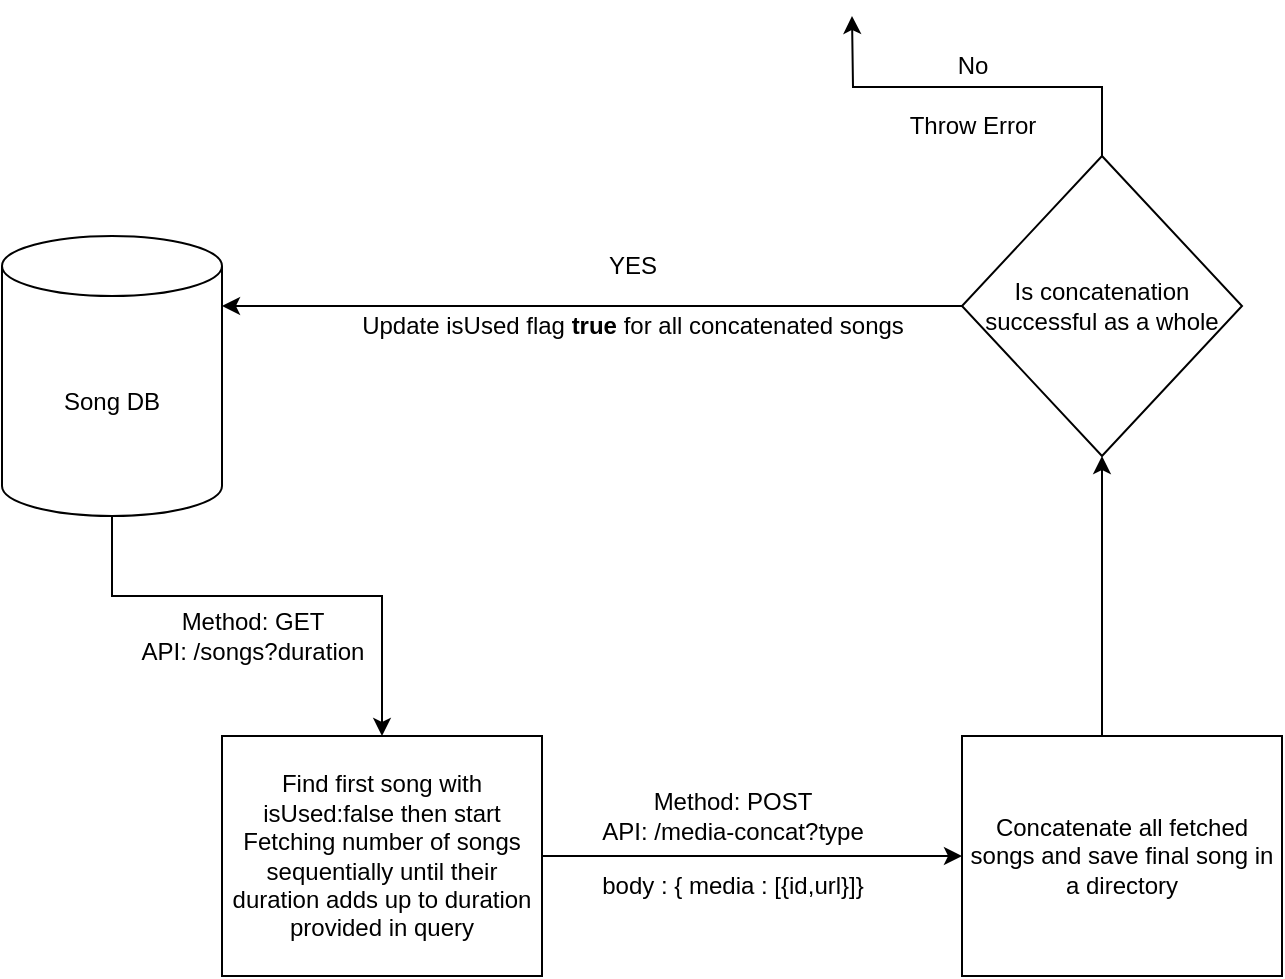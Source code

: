 <mxfile version="20.7.4"><diagram id="ciPcnVgyRB7HwFFdPtpI" name="Page-1"><mxGraphModel dx="1434" dy="800" grid="1" gridSize="10" guides="1" tooltips="1" connect="1" arrows="1" fold="1" page="1" pageScale="1" pageWidth="850" pageHeight="1100" math="0" shadow="0"><root><mxCell id="0"/><mxCell id="1" parent="0"/><mxCell id="4nVewWdCBQcVdLKoRFHQ-11" style="edgeStyle=orthogonalEdgeStyle;rounded=0;orthogonalLoop=1;jettySize=auto;html=1;exitX=1;exitY=0.5;exitDx=0;exitDy=0;entryX=0;entryY=0.5;entryDx=0;entryDy=0;" edge="1" parent="1" source="4nVewWdCBQcVdLKoRFHQ-1" target="4nVewWdCBQcVdLKoRFHQ-10"><mxGeometry relative="1" as="geometry"/></mxCell><mxCell id="4nVewWdCBQcVdLKoRFHQ-1" value="Find first song with isUsed:false then start&lt;br&gt;Fetching number of songs sequentially until their duration adds up to duration provided in query" style="rounded=0;whiteSpace=wrap;html=1;" vertex="1" parent="1"><mxGeometry x="150" y="410" width="160" height="120" as="geometry"/></mxCell><mxCell id="4nVewWdCBQcVdLKoRFHQ-8" style="edgeStyle=orthogonalEdgeStyle;rounded=0;orthogonalLoop=1;jettySize=auto;html=1;exitX=0.5;exitY=1;exitDx=0;exitDy=0;exitPerimeter=0;" edge="1" parent="1" source="4nVewWdCBQcVdLKoRFHQ-7" target="4nVewWdCBQcVdLKoRFHQ-1"><mxGeometry relative="1" as="geometry"><Array as="points"><mxPoint x="95" y="340"/><mxPoint x="230" y="340"/></Array></mxGeometry></mxCell><mxCell id="4nVewWdCBQcVdLKoRFHQ-7" value="Song DB" style="shape=cylinder3;whiteSpace=wrap;html=1;boundedLbl=1;backgroundOutline=1;size=15;" vertex="1" parent="1"><mxGeometry x="40" y="160" width="110" height="140" as="geometry"/></mxCell><mxCell id="4nVewWdCBQcVdLKoRFHQ-9" value="&lt;span style=&quot;&quot;&gt;Method: GET&lt;br&gt;API: /songs?duration&lt;br&gt;&lt;/span&gt;" style="text;html=1;align=center;verticalAlign=middle;resizable=0;points=[];autosize=1;strokeColor=none;fillColor=none;" vertex="1" parent="1"><mxGeometry x="100" y="340" width="130" height="40" as="geometry"/></mxCell><mxCell id="4nVewWdCBQcVdLKoRFHQ-15" style="edgeStyle=orthogonalEdgeStyle;rounded=0;orthogonalLoop=1;jettySize=auto;html=1;exitX=0.5;exitY=0;exitDx=0;exitDy=0;entryX=0.5;entryY=1;entryDx=0;entryDy=0;" edge="1" parent="1" source="4nVewWdCBQcVdLKoRFHQ-10" target="4nVewWdCBQcVdLKoRFHQ-14"><mxGeometry relative="1" as="geometry"><Array as="points"><mxPoint x="590" y="410"/></Array></mxGeometry></mxCell><mxCell id="4nVewWdCBQcVdLKoRFHQ-10" value="Concatenate all fetched songs and save final song in a directory" style="rounded=0;whiteSpace=wrap;html=1;" vertex="1" parent="1"><mxGeometry x="520" y="410" width="160" height="120" as="geometry"/></mxCell><mxCell id="4nVewWdCBQcVdLKoRFHQ-12" value="&lt;span style=&quot;&quot;&gt;Method: POST&lt;br&gt;API: /media-concat?type&lt;br&gt;&lt;/span&gt;" style="text;html=1;align=center;verticalAlign=middle;resizable=0;points=[];autosize=1;strokeColor=none;fillColor=none;" vertex="1" parent="1"><mxGeometry x="330" y="430" width="150" height="40" as="geometry"/></mxCell><mxCell id="4nVewWdCBQcVdLKoRFHQ-17" style="edgeStyle=orthogonalEdgeStyle;rounded=0;orthogonalLoop=1;jettySize=auto;html=1;entryX=1;entryY=0.25;entryDx=0;entryDy=0;entryPerimeter=0;" edge="1" parent="1" source="4nVewWdCBQcVdLKoRFHQ-14" target="4nVewWdCBQcVdLKoRFHQ-7"><mxGeometry relative="1" as="geometry"/></mxCell><mxCell id="4nVewWdCBQcVdLKoRFHQ-23" style="edgeStyle=orthogonalEdgeStyle;rounded=0;orthogonalLoop=1;jettySize=auto;html=1;exitX=0.5;exitY=0;exitDx=0;exitDy=0;" edge="1" parent="1" source="4nVewWdCBQcVdLKoRFHQ-14"><mxGeometry relative="1" as="geometry"><mxPoint x="465" y="50" as="targetPoint"/><mxPoint x="570" y="117.5" as="sourcePoint"/></mxGeometry></mxCell><mxCell id="4nVewWdCBQcVdLKoRFHQ-14" value="Is concatenation successful as a whole" style="rhombus;whiteSpace=wrap;html=1;" vertex="1" parent="1"><mxGeometry x="520" y="120" width="140" height="150" as="geometry"/></mxCell><mxCell id="4nVewWdCBQcVdLKoRFHQ-18" value="body : { media : [{id,url}]}" style="text;html=1;align=center;verticalAlign=middle;resizable=0;points=[];autosize=1;strokeColor=none;fillColor=none;" vertex="1" parent="1"><mxGeometry x="330" y="470" width="150" height="30" as="geometry"/></mxCell><mxCell id="4nVewWdCBQcVdLKoRFHQ-19" value="YES" style="text;html=1;align=center;verticalAlign=middle;resizable=0;points=[];autosize=1;strokeColor=none;fillColor=none;" vertex="1" parent="1"><mxGeometry x="330" y="160" width="50" height="30" as="geometry"/></mxCell><mxCell id="4nVewWdCBQcVdLKoRFHQ-20" value="Update isUsed flag &lt;b&gt;true&lt;/b&gt;&amp;nbsp;for all concatenated songs" style="text;html=1;align=center;verticalAlign=middle;resizable=0;points=[];autosize=1;strokeColor=none;fillColor=none;" vertex="1" parent="1"><mxGeometry x="210" y="190" width="290" height="30" as="geometry"/></mxCell><mxCell id="4nVewWdCBQcVdLKoRFHQ-24" value="No" style="text;html=1;align=center;verticalAlign=middle;resizable=0;points=[];autosize=1;strokeColor=none;fillColor=none;" vertex="1" parent="1"><mxGeometry x="505" y="60" width="40" height="30" as="geometry"/></mxCell><mxCell id="4nVewWdCBQcVdLKoRFHQ-25" value="Throw Error" style="text;html=1;align=center;verticalAlign=middle;resizable=0;points=[];autosize=1;strokeColor=none;fillColor=none;" vertex="1" parent="1"><mxGeometry x="480" y="90" width="90" height="30" as="geometry"/></mxCell></root></mxGraphModel></diagram></mxfile>